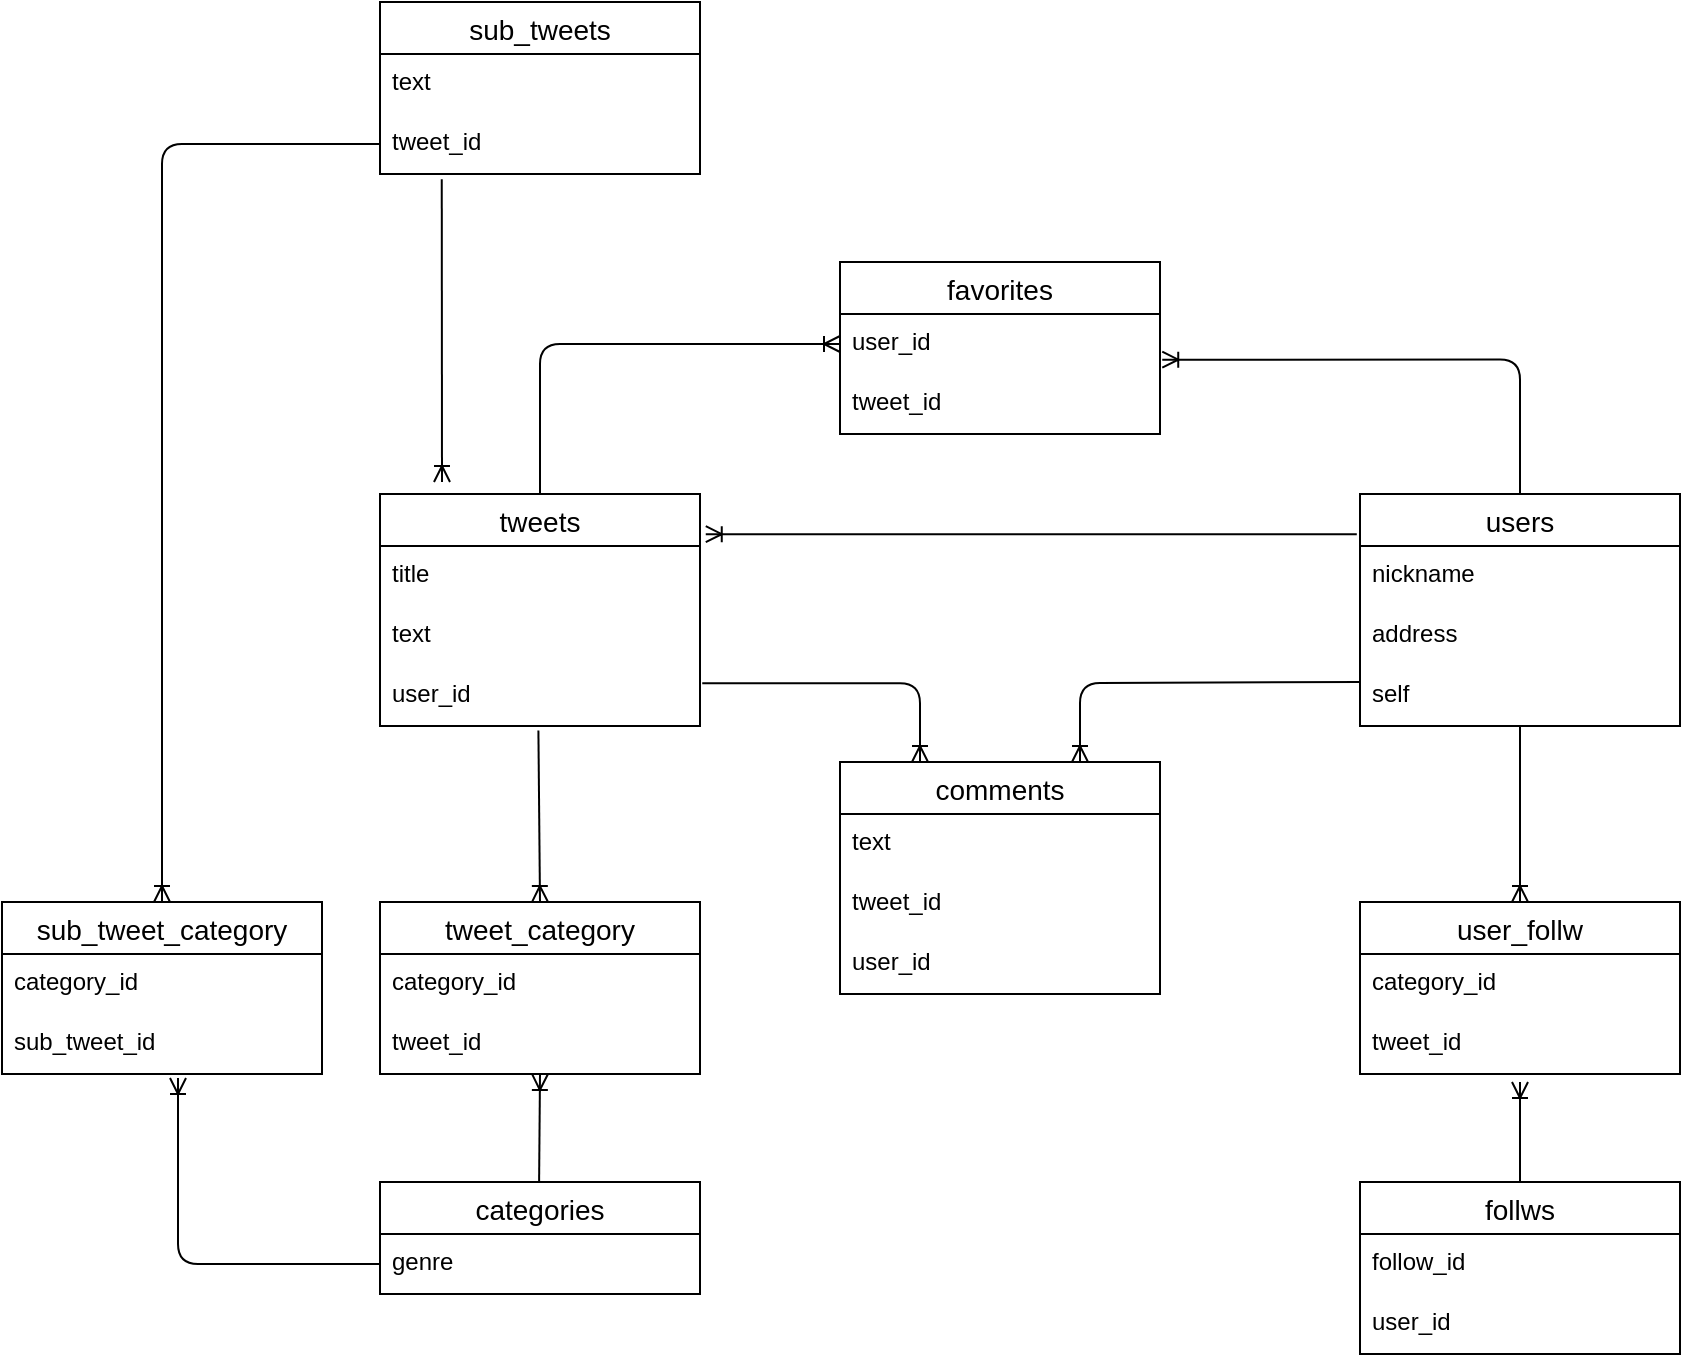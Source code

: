 <mxfile>
    <diagram id="I0Bd5kloDHRe1vgtvz29" name="ページ1">
        <mxGraphModel dx="929" dy="612" grid="1" gridSize="10" guides="1" tooltips="1" connect="1" arrows="1" fold="1" page="1" pageScale="1" pageWidth="1169" pageHeight="1654" math="0" shadow="0">
            <root>
                <mxCell id="0"/>
                <mxCell id="1" parent="0"/>
                <mxCell id="15" value="tweets" style="swimlane;fontStyle=0;childLayout=stackLayout;horizontal=1;startSize=26;horizontalStack=0;resizeParent=1;resizeParentMax=0;resizeLast=0;collapsible=1;marginBottom=0;align=center;fontSize=14;" vertex="1" parent="1">
                    <mxGeometry x="259" y="516" width="160" height="116" as="geometry"/>
                </mxCell>
                <mxCell id="16" value="title" style="text;strokeColor=none;fillColor=none;spacingLeft=4;spacingRight=4;overflow=hidden;rotatable=0;points=[[0,0.5],[1,0.5]];portConstraint=eastwest;fontSize=12;" vertex="1" parent="15">
                    <mxGeometry y="26" width="160" height="30" as="geometry"/>
                </mxCell>
                <mxCell id="17" value="text" style="text;strokeColor=none;fillColor=none;spacingLeft=4;spacingRight=4;overflow=hidden;rotatable=0;points=[[0,0.5],[1,0.5]];portConstraint=eastwest;fontSize=12;" vertex="1" parent="15">
                    <mxGeometry y="56" width="160" height="30" as="geometry"/>
                </mxCell>
                <mxCell id="18" value="user_id" style="text;strokeColor=none;fillColor=none;spacingLeft=4;spacingRight=4;overflow=hidden;rotatable=0;points=[[0,0.5],[1,0.5]];portConstraint=eastwest;fontSize=12;" vertex="1" parent="15">
                    <mxGeometry y="86" width="160" height="30" as="geometry"/>
                </mxCell>
                <mxCell id="19" value="users" style="swimlane;fontStyle=0;childLayout=stackLayout;horizontal=1;startSize=26;horizontalStack=0;resizeParent=1;resizeParentMax=0;resizeLast=0;collapsible=1;marginBottom=0;align=center;fontSize=14;" vertex="1" parent="1">
                    <mxGeometry x="749" y="516" width="160" height="116" as="geometry"/>
                </mxCell>
                <mxCell id="20" value="nickname" style="text;strokeColor=none;fillColor=none;spacingLeft=4;spacingRight=4;overflow=hidden;rotatable=0;points=[[0,0.5],[1,0.5]];portConstraint=eastwest;fontSize=12;" vertex="1" parent="19">
                    <mxGeometry y="26" width="160" height="30" as="geometry"/>
                </mxCell>
                <mxCell id="21" value="address" style="text;strokeColor=none;fillColor=none;spacingLeft=4;spacingRight=4;overflow=hidden;rotatable=0;points=[[0,0.5],[1,0.5]];portConstraint=eastwest;fontSize=12;" vertex="1" parent="19">
                    <mxGeometry y="56" width="160" height="30" as="geometry"/>
                </mxCell>
                <mxCell id="22" value="self" style="text;strokeColor=none;fillColor=none;spacingLeft=4;spacingRight=4;overflow=hidden;rotatable=0;points=[[0,0.5],[1,0.5]];portConstraint=eastwest;fontSize=12;" vertex="1" parent="19">
                    <mxGeometry y="86" width="160" height="30" as="geometry"/>
                </mxCell>
                <mxCell id="23" value="comments" style="swimlane;fontStyle=0;childLayout=stackLayout;horizontal=1;startSize=26;horizontalStack=0;resizeParent=1;resizeParentMax=0;resizeLast=0;collapsible=1;marginBottom=0;align=center;fontSize=14;" vertex="1" parent="1">
                    <mxGeometry x="489" y="650" width="160" height="116" as="geometry"/>
                </mxCell>
                <mxCell id="24" value="text" style="text;strokeColor=none;fillColor=none;spacingLeft=4;spacingRight=4;overflow=hidden;rotatable=0;points=[[0,0.5],[1,0.5]];portConstraint=eastwest;fontSize=12;" vertex="1" parent="23">
                    <mxGeometry y="26" width="160" height="30" as="geometry"/>
                </mxCell>
                <mxCell id="25" value="tweet_id" style="text;strokeColor=none;fillColor=none;spacingLeft=4;spacingRight=4;overflow=hidden;rotatable=0;points=[[0,0.5],[1,0.5]];portConstraint=eastwest;fontSize=12;" vertex="1" parent="23">
                    <mxGeometry y="56" width="160" height="30" as="geometry"/>
                </mxCell>
                <mxCell id="26" value="user_id" style="text;strokeColor=none;fillColor=none;spacingLeft=4;spacingRight=4;overflow=hidden;rotatable=0;points=[[0,0.5],[1,0.5]];portConstraint=eastwest;fontSize=12;" vertex="1" parent="23">
                    <mxGeometry y="86" width="160" height="30" as="geometry"/>
                </mxCell>
                <mxCell id="27" value="favorites" style="swimlane;fontStyle=0;childLayout=stackLayout;horizontal=1;startSize=26;horizontalStack=0;resizeParent=1;resizeParentMax=0;resizeLast=0;collapsible=1;marginBottom=0;align=center;fontSize=14;" vertex="1" parent="1">
                    <mxGeometry x="489" y="400" width="160" height="86" as="geometry"/>
                </mxCell>
                <mxCell id="28" value="user_id" style="text;strokeColor=none;fillColor=none;spacingLeft=4;spacingRight=4;overflow=hidden;rotatable=0;points=[[0,0.5],[1,0.5]];portConstraint=eastwest;fontSize=12;" vertex="1" parent="27">
                    <mxGeometry y="26" width="160" height="30" as="geometry"/>
                </mxCell>
                <mxCell id="29" value="tweet_id" style="text;strokeColor=none;fillColor=none;spacingLeft=4;spacingRight=4;overflow=hidden;rotatable=0;points=[[0,0.5],[1,0.5]];portConstraint=eastwest;fontSize=12;" vertex="1" parent="27">
                    <mxGeometry y="56" width="160" height="30" as="geometry"/>
                </mxCell>
                <mxCell id="31" value="tweet_category" style="swimlane;fontStyle=0;childLayout=stackLayout;horizontal=1;startSize=26;horizontalStack=0;resizeParent=1;resizeParentMax=0;resizeLast=0;collapsible=1;marginBottom=0;align=center;fontSize=14;" vertex="1" parent="1">
                    <mxGeometry x="259" y="720" width="160" height="86" as="geometry"/>
                </mxCell>
                <mxCell id="32" value="category_id" style="text;strokeColor=none;fillColor=none;spacingLeft=4;spacingRight=4;overflow=hidden;rotatable=0;points=[[0,0.5],[1,0.5]];portConstraint=eastwest;fontSize=12;" vertex="1" parent="31">
                    <mxGeometry y="26" width="160" height="30" as="geometry"/>
                </mxCell>
                <mxCell id="48" value="tweet_id" style="text;strokeColor=none;fillColor=none;spacingLeft=4;spacingRight=4;overflow=hidden;rotatable=0;points=[[0,0.5],[1,0.5]];portConstraint=eastwest;fontSize=12;" vertex="1" parent="31">
                    <mxGeometry y="56" width="160" height="30" as="geometry"/>
                </mxCell>
                <mxCell id="35" value="follws" style="swimlane;fontStyle=0;childLayout=stackLayout;horizontal=1;startSize=26;horizontalStack=0;resizeParent=1;resizeParentMax=0;resizeLast=0;collapsible=1;marginBottom=0;align=center;fontSize=14;" vertex="1" parent="1">
                    <mxGeometry x="749" y="860" width="160" height="86" as="geometry"/>
                </mxCell>
                <mxCell id="36" value="follow_id" style="text;strokeColor=none;fillColor=none;spacingLeft=4;spacingRight=4;overflow=hidden;rotatable=0;points=[[0,0.5],[1,0.5]];portConstraint=eastwest;fontSize=12;" vertex="1" parent="35">
                    <mxGeometry y="26" width="160" height="30" as="geometry"/>
                </mxCell>
                <mxCell id="37" value="user_id" style="text;strokeColor=none;fillColor=none;spacingLeft=4;spacingRight=4;overflow=hidden;rotatable=0;points=[[0,0.5],[1,0.5]];portConstraint=eastwest;fontSize=12;" vertex="1" parent="35">
                    <mxGeometry y="56" width="160" height="30" as="geometry"/>
                </mxCell>
                <mxCell id="39" value="categories" style="swimlane;fontStyle=0;childLayout=stackLayout;horizontal=1;startSize=26;horizontalStack=0;resizeParent=1;resizeParentMax=0;resizeLast=0;collapsible=1;marginBottom=0;align=center;fontSize=14;" vertex="1" parent="1">
                    <mxGeometry x="259" y="860" width="160" height="56" as="geometry"/>
                </mxCell>
                <mxCell id="40" value="genre" style="text;strokeColor=none;fillColor=none;spacingLeft=4;spacingRight=4;overflow=hidden;rotatable=0;points=[[0,0.5],[1,0.5]];portConstraint=eastwest;fontSize=12;" vertex="1" parent="39">
                    <mxGeometry y="26" width="160" height="30" as="geometry"/>
                </mxCell>
                <mxCell id="43" value="" style="fontSize=12;html=1;endArrow=ERoneToMany;entryX=0.5;entryY=1;entryDx=0;entryDy=0;" edge="1" parent="1" target="31">
                    <mxGeometry width="100" height="100" relative="1" as="geometry">
                        <mxPoint x="338.55" y="860" as="sourcePoint"/>
                        <mxPoint x="338.55" y="790" as="targetPoint"/>
                    </mxGeometry>
                </mxCell>
                <mxCell id="44" value="" style="fontSize=12;html=1;endArrow=ERoneToMany;entryX=0.5;entryY=0;entryDx=0;entryDy=0;exitX=0.495;exitY=1.076;exitDx=0;exitDy=0;exitPerimeter=0;" edge="1" parent="1" source="18" target="31">
                    <mxGeometry width="100" height="100" relative="1" as="geometry">
                        <mxPoint x="499" y="840" as="sourcePoint"/>
                        <mxPoint x="599" y="740" as="targetPoint"/>
                    </mxGeometry>
                </mxCell>
                <mxCell id="45" value="" style="fontSize=12;html=1;endArrow=ERoneToMany;entryX=0;entryY=0.5;entryDx=0;entryDy=0;exitX=0.5;exitY=0;exitDx=0;exitDy=0;edgeStyle=orthogonalEdgeStyle;" edge="1" parent="1" source="15" target="28">
                    <mxGeometry width="100" height="100" relative="1" as="geometry">
                        <mxPoint x="449.0" y="450.0" as="sourcePoint"/>
                        <mxPoint x="449.8" y="535.72" as="targetPoint"/>
                    </mxGeometry>
                </mxCell>
                <mxCell id="46" value="" style="fontSize=12;html=1;endArrow=ERoneToMany;entryX=1.007;entryY=0.761;entryDx=0;entryDy=0;exitX=0.5;exitY=0;exitDx=0;exitDy=0;edgeStyle=orthogonalEdgeStyle;entryPerimeter=0;" edge="1" parent="1" source="19" target="28">
                    <mxGeometry width="100" height="100" relative="1" as="geometry">
                        <mxPoint x="539" y="575" as="sourcePoint"/>
                        <mxPoint x="689" y="500" as="targetPoint"/>
                    </mxGeometry>
                </mxCell>
                <mxCell id="50" value="user_follw" style="swimlane;fontStyle=0;childLayout=stackLayout;horizontal=1;startSize=26;horizontalStack=0;resizeParent=1;resizeParentMax=0;resizeLast=0;collapsible=1;marginBottom=0;align=center;fontSize=14;" vertex="1" parent="1">
                    <mxGeometry x="749" y="720" width="160" height="86" as="geometry"/>
                </mxCell>
                <mxCell id="51" value="category_id" style="text;strokeColor=none;fillColor=none;spacingLeft=4;spacingRight=4;overflow=hidden;rotatable=0;points=[[0,0.5],[1,0.5]];portConstraint=eastwest;fontSize=12;" vertex="1" parent="50">
                    <mxGeometry y="26" width="160" height="30" as="geometry"/>
                </mxCell>
                <mxCell id="52" value="tweet_id" style="text;strokeColor=none;fillColor=none;spacingLeft=4;spacingRight=4;overflow=hidden;rotatable=0;points=[[0,0.5],[1,0.5]];portConstraint=eastwest;fontSize=12;" vertex="1" parent="50">
                    <mxGeometry y="56" width="160" height="30" as="geometry"/>
                </mxCell>
                <mxCell id="53" value="" style="fontSize=12;html=1;endArrow=ERoneToMany;entryX=0.5;entryY=0;entryDx=0;entryDy=0;exitX=0.5;exitY=1;exitDx=0;exitDy=0;" edge="1" parent="1" source="19" target="50">
                    <mxGeometry width="100" height="100" relative="1" as="geometry">
                        <mxPoint x="499" y="740" as="sourcePoint"/>
                        <mxPoint x="599" y="640" as="targetPoint"/>
                    </mxGeometry>
                </mxCell>
                <mxCell id="54" value="" style="fontSize=12;html=1;endArrow=ERoneToMany;exitX=0.5;exitY=0;exitDx=0;exitDy=0;" edge="1" parent="1" source="35">
                    <mxGeometry width="100" height="100" relative="1" as="geometry">
                        <mxPoint x="839" y="642" as="sourcePoint"/>
                        <mxPoint x="829" y="810" as="targetPoint"/>
                    </mxGeometry>
                </mxCell>
                <mxCell id="57" value="" style="edgeStyle=orthogonalEdgeStyle;fontSize=12;html=1;endArrow=ERoneToMany;entryX=0.75;entryY=0;entryDx=0;entryDy=0;" edge="1" parent="1" target="23">
                    <mxGeometry width="100" height="100" relative="1" as="geometry">
                        <mxPoint x="749" y="610" as="sourcePoint"/>
                        <mxPoint x="699" y="532" as="targetPoint"/>
                    </mxGeometry>
                </mxCell>
                <mxCell id="55" value="" style="fontSize=12;html=1;endArrow=ERoneToMany;entryX=0.25;entryY=0;entryDx=0;entryDy=0;exitX=1.007;exitY=0.288;exitDx=0;exitDy=0;edgeStyle=orthogonalEdgeStyle;exitPerimeter=0;" edge="1" parent="1" source="18" target="23">
                    <mxGeometry width="100" height="100" relative="1" as="geometry">
                        <mxPoint x="348.2" y="644.28" as="sourcePoint"/>
                        <mxPoint x="349" y="730.0" as="targetPoint"/>
                    </mxGeometry>
                </mxCell>
                <mxCell id="58" value="" style="fontSize=12;html=1;endArrow=ERoneToMany;entryX=1.018;entryY=0.173;entryDx=0;entryDy=0;exitX=-0.01;exitY=0.173;exitDx=0;exitDy=0;exitPerimeter=0;entryPerimeter=0;" edge="1" parent="1" source="19" target="15">
                    <mxGeometry width="100" height="100" relative="1" as="geometry">
                        <mxPoint x="348.2" y="644.28" as="sourcePoint"/>
                        <mxPoint x="349" y="730.0" as="targetPoint"/>
                    </mxGeometry>
                </mxCell>
                <mxCell id="59" value="sub_tweets" style="swimlane;fontStyle=0;childLayout=stackLayout;horizontal=1;startSize=26;horizontalStack=0;resizeParent=1;resizeParentMax=0;resizeLast=0;collapsible=1;marginBottom=0;align=center;fontSize=14;" vertex="1" parent="1">
                    <mxGeometry x="259" y="270" width="160" height="86" as="geometry"/>
                </mxCell>
                <mxCell id="61" value="text" style="text;strokeColor=none;fillColor=none;spacingLeft=4;spacingRight=4;overflow=hidden;rotatable=0;points=[[0,0.5],[1,0.5]];portConstraint=eastwest;fontSize=12;" vertex="1" parent="59">
                    <mxGeometry y="26" width="160" height="30" as="geometry"/>
                </mxCell>
                <mxCell id="62" value="tweet_id" style="text;strokeColor=none;fillColor=none;spacingLeft=4;spacingRight=4;overflow=hidden;rotatable=0;points=[[0,0.5],[1,0.5]];portConstraint=eastwest;fontSize=12;" vertex="1" parent="59">
                    <mxGeometry y="56" width="160" height="30" as="geometry"/>
                </mxCell>
                <mxCell id="66" value="" style="fontSize=12;html=1;endArrow=ERoneToMany;exitX=0.193;exitY=1.086;exitDx=0;exitDy=0;exitPerimeter=0;" edge="1" parent="1" source="62">
                    <mxGeometry width="100" height="100" relative="1" as="geometry">
                        <mxPoint x="300" y="420" as="sourcePoint"/>
                        <mxPoint x="290" y="510" as="targetPoint"/>
                    </mxGeometry>
                </mxCell>
                <mxCell id="67" value="sub_tweet_category" style="swimlane;fontStyle=0;childLayout=stackLayout;horizontal=1;startSize=26;horizontalStack=0;resizeParent=1;resizeParentMax=0;resizeLast=0;collapsible=1;marginBottom=0;align=center;fontSize=14;" vertex="1" parent="1">
                    <mxGeometry x="70" y="720" width="160" height="86" as="geometry"/>
                </mxCell>
                <mxCell id="68" value="category_id" style="text;strokeColor=none;fillColor=none;spacingLeft=4;spacingRight=4;overflow=hidden;rotatable=0;points=[[0,0.5],[1,0.5]];portConstraint=eastwest;fontSize=12;" vertex="1" parent="67">
                    <mxGeometry y="26" width="160" height="30" as="geometry"/>
                </mxCell>
                <mxCell id="69" value="sub_tweet_id" style="text;strokeColor=none;fillColor=none;spacingLeft=4;spacingRight=4;overflow=hidden;rotatable=0;points=[[0,0.5],[1,0.5]];portConstraint=eastwest;fontSize=12;" vertex="1" parent="67">
                    <mxGeometry y="56" width="160" height="30" as="geometry"/>
                </mxCell>
                <mxCell id="70" value="" style="edgeStyle=orthogonalEdgeStyle;fontSize=12;html=1;endArrow=ERoneToMany;entryX=0.55;entryY=1.067;entryDx=0;entryDy=0;entryPerimeter=0;exitX=0;exitY=0.5;exitDx=0;exitDy=0;" edge="1" parent="1" source="40" target="69">
                    <mxGeometry width="100" height="100" relative="1" as="geometry">
                        <mxPoint x="30" y="927" as="sourcePoint"/>
                        <mxPoint x="130" y="827" as="targetPoint"/>
                        <Array as="points">
                            <mxPoint x="158" y="901"/>
                        </Array>
                    </mxGeometry>
                </mxCell>
                <mxCell id="71" value="" style="edgeStyle=orthogonalEdgeStyle;fontSize=12;html=1;endArrow=ERoneToMany;entryX=0.5;entryY=0;entryDx=0;entryDy=0;exitX=0;exitY=0.5;exitDx=0;exitDy=0;" edge="1" parent="1" source="62" target="67">
                    <mxGeometry width="100" height="100" relative="1" as="geometry">
                        <mxPoint x="210" y="510" as="sourcePoint"/>
                        <mxPoint x="168" y="818.01" as="targetPoint"/>
                        <Array as="points">
                            <mxPoint x="150" y="341"/>
                        </Array>
                    </mxGeometry>
                </mxCell>
            </root>
        </mxGraphModel>
    </diagram>
</mxfile>